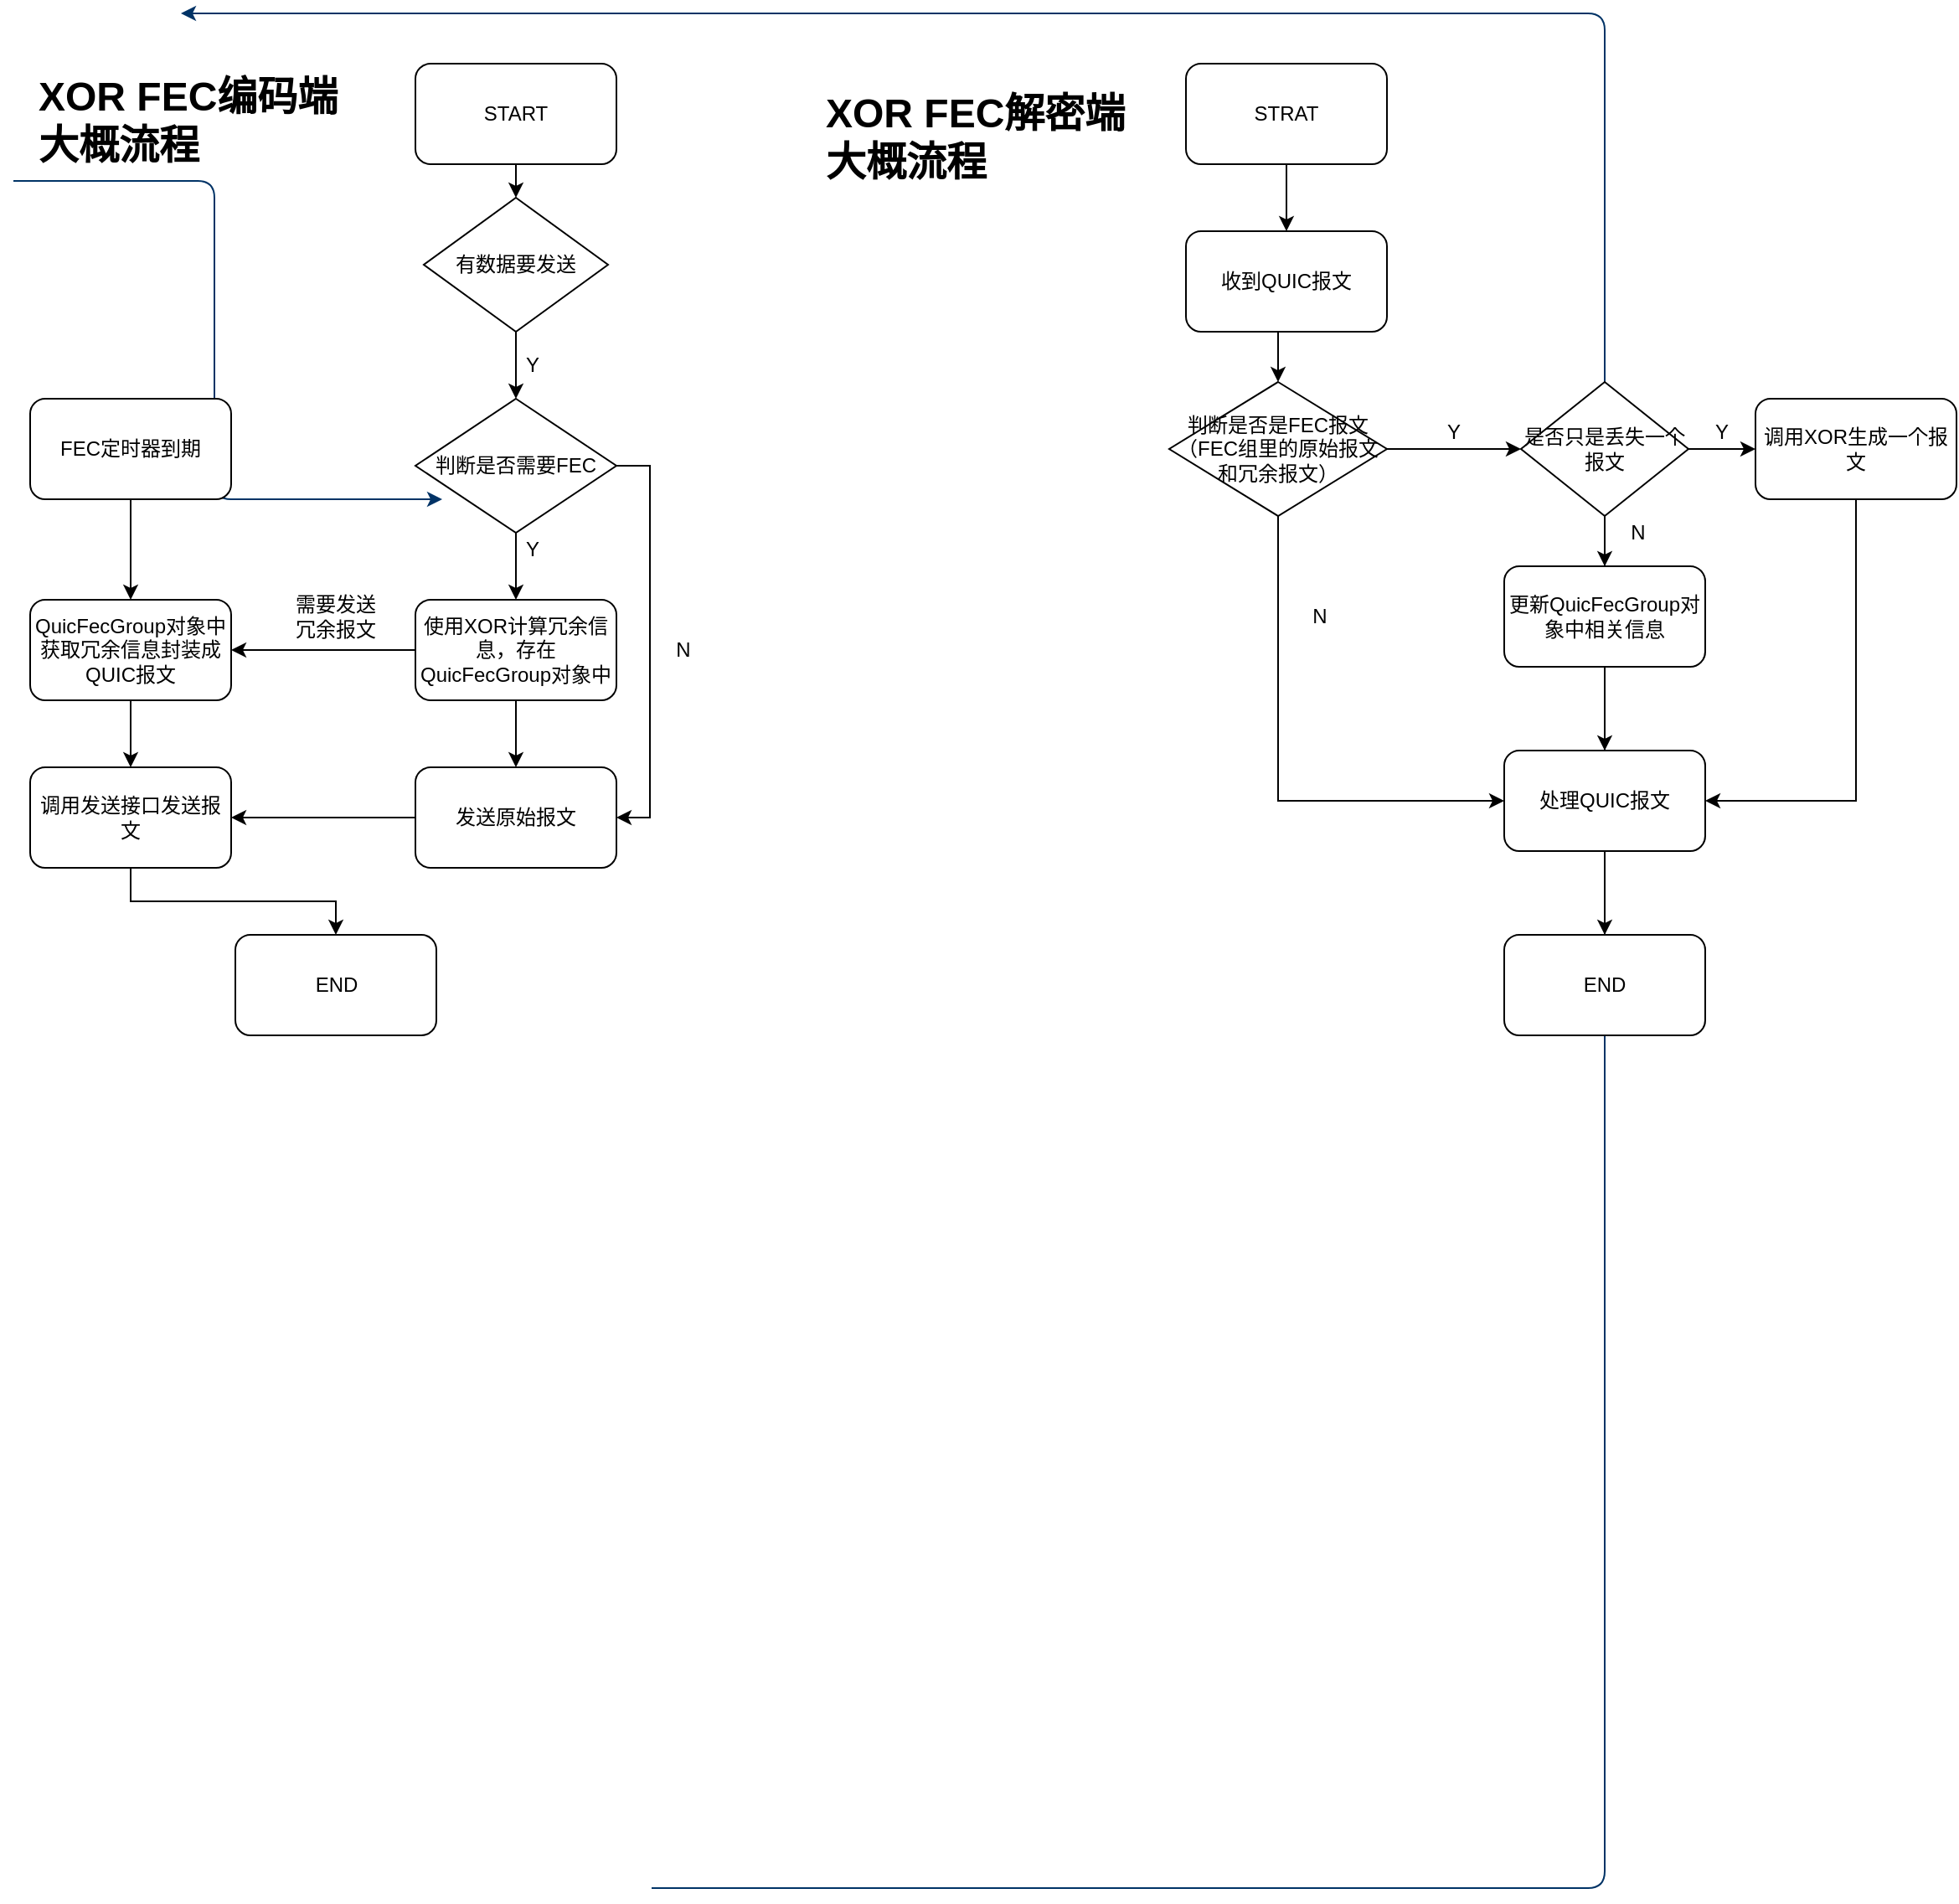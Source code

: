 <mxfile version="10.6.5" type="github"><diagram id="6a731a19-8d31-9384-78a2-239565b7b9f0" name="Page-1"><mxGraphModel dx="2803" dy="1543" grid="1" gridSize="10" guides="1" tooltips="1" connect="1" arrows="1" fold="1" page="1" pageScale="1" pageWidth="1169" pageHeight="827" background="#ffffff" math="0" shadow="0"><root><mxCell id="0"/><mxCell id="1" parent="0"/><mxCell id="45" value="" style="edgeStyle=elbowEdgeStyle;elbow=horizontal;exitX=1;exitY=0.5;exitPerimeter=0;entryX=0.905;entryY=0.5;entryPerimeter=0;fontColor=#001933;fontStyle=1;strokeColor=#003366;strokeWidth=1;html=1;" parent="1" edge="1"><mxGeometry width="100" height="100" as="geometry"><mxPoint x="381" y="1119" as="sourcePoint"/><mxPoint x="100" as="targetPoint"/><Array as="points"><mxPoint x="950" y="1320"/></Array></mxGeometry></mxCell><mxCell id="54" value="" style="edgeStyle=elbowEdgeStyle;elbow=horizontal;exitX=0;exitY=0.5;exitPerimeter=0;entryX=0.095;entryY=0.5;entryPerimeter=0;fontColor=#001933;fontStyle=1;strokeColor=#003366;strokeWidth=1;html=1;" parent="1" edge="1"><mxGeometry width="100" height="100" as="geometry"><mxPoint y="100" as="sourcePoint"/><mxPoint x="256" y="290" as="targetPoint"/><Array as="points"><mxPoint x="120" y="970"/></Array></mxGeometry></mxCell><mxCell id="VvgGy2wBgo3ypMuww3IP-58" style="edgeStyle=orthogonalEdgeStyle;rounded=0;orthogonalLoop=1;jettySize=auto;html=1;exitX=0.5;exitY=1;exitDx=0;exitDy=0;entryX=0.5;entryY=0;entryDx=0;entryDy=0;" parent="1" source="VvgGy2wBgo3ypMuww3IP-55" target="VvgGy2wBgo3ypMuww3IP-56" edge="1"><mxGeometry relative="1" as="geometry"/></mxCell><mxCell id="VvgGy2wBgo3ypMuww3IP-55" value="START" style="rounded=1;whiteSpace=wrap;html=1;" parent="1" vertex="1"><mxGeometry x="240" y="30" width="120" height="60" as="geometry"/></mxCell><object label="" id="VvgGy2wBgo3ypMuww3IP-61"><mxCell style="edgeStyle=orthogonalEdgeStyle;rounded=0;orthogonalLoop=1;jettySize=auto;html=1;exitX=0.5;exitY=1;exitDx=0;exitDy=0;entryX=0.5;entryY=0;entryDx=0;entryDy=0;" parent="1" source="VvgGy2wBgo3ypMuww3IP-56" edge="1"><mxGeometry relative="1" as="geometry"><mxPoint x="300" y="230" as="targetPoint"/></mxGeometry></mxCell></object><mxCell id="VvgGy2wBgo3ypMuww3IP-56" value="有数据要发送" style="rhombus;whiteSpace=wrap;html=1;" parent="1" vertex="1"><mxGeometry x="245" y="110" width="110" height="80" as="geometry"/></mxCell><mxCell id="VvgGy2wBgo3ypMuww3IP-62" value="Y" style="text;html=1;strokeColor=none;fillColor=none;align=center;verticalAlign=middle;whiteSpace=wrap;rounded=0;" parent="1" vertex="1"><mxGeometry x="290" y="200" width="40" height="20" as="geometry"/></mxCell><mxCell id="VvgGy2wBgo3ypMuww3IP-66" style="edgeStyle=orthogonalEdgeStyle;rounded=0;orthogonalLoop=1;jettySize=auto;html=1;exitX=0.5;exitY=1;exitDx=0;exitDy=0;entryX=0.5;entryY=0;entryDx=0;entryDy=0;" parent="1" source="VvgGy2wBgo3ypMuww3IP-63" target="VvgGy2wBgo3ypMuww3IP-64" edge="1"><mxGeometry relative="1" as="geometry"/></mxCell><mxCell id="VvgGy2wBgo3ypMuww3IP-71" style="edgeStyle=orthogonalEdgeStyle;rounded=0;orthogonalLoop=1;jettySize=auto;html=1;exitX=1;exitY=0.5;exitDx=0;exitDy=0;entryX=1;entryY=0.5;entryDx=0;entryDy=0;" parent="1" source="VvgGy2wBgo3ypMuww3IP-63" target="VvgGy2wBgo3ypMuww3IP-68" edge="1"><mxGeometry relative="1" as="geometry"/></mxCell><mxCell id="VvgGy2wBgo3ypMuww3IP-63" value="判断是否需要FEC" style="rhombus;whiteSpace=wrap;html=1;" parent="1" vertex="1"><mxGeometry x="240" y="230" width="120" height="80" as="geometry"/></mxCell><mxCell id="VvgGy2wBgo3ypMuww3IP-70" style="edgeStyle=orthogonalEdgeStyle;rounded=0;orthogonalLoop=1;jettySize=auto;html=1;exitX=0.5;exitY=1;exitDx=0;exitDy=0;entryX=0.5;entryY=0;entryDx=0;entryDy=0;" parent="1" source="VvgGy2wBgo3ypMuww3IP-64" target="VvgGy2wBgo3ypMuww3IP-68" edge="1"><mxGeometry relative="1" as="geometry"/></mxCell><mxCell id="VvgGy2wBgo3ypMuww3IP-81" style="edgeStyle=orthogonalEdgeStyle;rounded=0;orthogonalLoop=1;jettySize=auto;html=1;exitX=0;exitY=0.5;exitDx=0;exitDy=0;entryX=1;entryY=0.5;entryDx=0;entryDy=0;" parent="1" source="VvgGy2wBgo3ypMuww3IP-64" target="VvgGy2wBgo3ypMuww3IP-79" edge="1"><mxGeometry relative="1" as="geometry"/></mxCell><mxCell id="VvgGy2wBgo3ypMuww3IP-64" value="使用XOR计算冗余信息，存在QuicFecGroup对象中" style="rounded=1;whiteSpace=wrap;html=1;" parent="1" vertex="1"><mxGeometry x="240" y="350" width="120" height="60" as="geometry"/></mxCell><mxCell id="VvgGy2wBgo3ypMuww3IP-67" value="Y" style="text;html=1;strokeColor=none;fillColor=none;align=center;verticalAlign=middle;whiteSpace=wrap;rounded=0;" parent="1" vertex="1"><mxGeometry x="300" y="310" width="20" height="20" as="geometry"/></mxCell><mxCell id="VvgGy2wBgo3ypMuww3IP-89" style="edgeStyle=orthogonalEdgeStyle;rounded=0;orthogonalLoop=1;jettySize=auto;html=1;exitX=0;exitY=0.5;exitDx=0;exitDy=0;entryX=1;entryY=0.5;entryDx=0;entryDy=0;" parent="1" source="VvgGy2wBgo3ypMuww3IP-68" target="VvgGy2wBgo3ypMuww3IP-87" edge="1"><mxGeometry relative="1" as="geometry"/></mxCell><mxCell id="VvgGy2wBgo3ypMuww3IP-68" value="发送原始报文" style="rounded=1;whiteSpace=wrap;html=1;" parent="1" vertex="1"><mxGeometry x="240" y="450" width="120" height="60" as="geometry"/></mxCell><mxCell id="VvgGy2wBgo3ypMuww3IP-74" value="N" style="text;html=1;strokeColor=none;fillColor=none;align=center;verticalAlign=middle;whiteSpace=wrap;rounded=0;" parent="1" vertex="1"><mxGeometry x="380" y="370" width="40" height="20" as="geometry"/></mxCell><mxCell id="VvgGy2wBgo3ypMuww3IP-83" style="edgeStyle=orthogonalEdgeStyle;rounded=0;orthogonalLoop=1;jettySize=auto;html=1;exitX=0.5;exitY=1;exitDx=0;exitDy=0;entryX=0.5;entryY=0;entryDx=0;entryDy=0;" parent="1" source="VvgGy2wBgo3ypMuww3IP-78" target="VvgGy2wBgo3ypMuww3IP-79" edge="1"><mxGeometry relative="1" as="geometry"/></mxCell><mxCell id="VvgGy2wBgo3ypMuww3IP-78" value="FEC定时器到期" style="rounded=1;whiteSpace=wrap;html=1;" parent="1" vertex="1"><mxGeometry x="10" y="230" width="120" height="60" as="geometry"/></mxCell><mxCell id="VvgGy2wBgo3ypMuww3IP-91" style="edgeStyle=orthogonalEdgeStyle;rounded=0;orthogonalLoop=1;jettySize=auto;html=1;exitX=0.5;exitY=1;exitDx=0;exitDy=0;" parent="1" source="VvgGy2wBgo3ypMuww3IP-79" target="VvgGy2wBgo3ypMuww3IP-87" edge="1"><mxGeometry relative="1" as="geometry"/></mxCell><mxCell id="VvgGy2wBgo3ypMuww3IP-79" value="QuicFecGroup对象中获取冗余信息封装成QUIC报文" style="rounded=1;whiteSpace=wrap;html=1;" parent="1" vertex="1"><mxGeometry x="10" y="350" width="120" height="60" as="geometry"/></mxCell><mxCell id="VvgGy2wBgo3ypMuww3IP-86" value="需要发送冗余报文" style="text;html=1;strokeColor=none;fillColor=none;align=center;verticalAlign=middle;whiteSpace=wrap;rounded=0;" parent="1" vertex="1"><mxGeometry x="165" y="350" width="55" height="20" as="geometry"/></mxCell><mxCell id="VvgGy2wBgo3ypMuww3IP-94" style="edgeStyle=orthogonalEdgeStyle;rounded=0;orthogonalLoop=1;jettySize=auto;html=1;exitX=0.5;exitY=1;exitDx=0;exitDy=0;" parent="1" source="VvgGy2wBgo3ypMuww3IP-87" target="VvgGy2wBgo3ypMuww3IP-92" edge="1"><mxGeometry relative="1" as="geometry"/></mxCell><mxCell id="VvgGy2wBgo3ypMuww3IP-87" value="调用发送接口发送报文" style="rounded=1;whiteSpace=wrap;html=1;" parent="1" vertex="1"><mxGeometry x="10" y="450" width="120" height="60" as="geometry"/></mxCell><mxCell id="VvgGy2wBgo3ypMuww3IP-92" value="END" style="rounded=1;whiteSpace=wrap;html=1;" parent="1" vertex="1"><mxGeometry x="132.5" y="550" width="120" height="60" as="geometry"/></mxCell><mxCell id="VvgGy2wBgo3ypMuww3IP-99" style="edgeStyle=orthogonalEdgeStyle;rounded=0;orthogonalLoop=1;jettySize=auto;html=1;exitX=0.5;exitY=1;exitDx=0;exitDy=0;entryX=0.5;entryY=0;entryDx=0;entryDy=0;" parent="1" source="VvgGy2wBgo3ypMuww3IP-95" target="VvgGy2wBgo3ypMuww3IP-97" edge="1"><mxGeometry relative="1" as="geometry"/></mxCell><mxCell id="VvgGy2wBgo3ypMuww3IP-95" value="STRAT" style="rounded=1;whiteSpace=wrap;html=1;" parent="1" vertex="1"><mxGeometry x="700" y="30" width="120" height="60" as="geometry"/></mxCell><mxCell id="VvgGy2wBgo3ypMuww3IP-96" value="&lt;h1&gt;XOR FEC编码端大概流程&lt;/h1&gt;" style="text;html=1;strokeColor=none;fillColor=none;spacing=5;spacingTop=-20;whiteSpace=wrap;overflow=hidden;rounded=0;" parent="1" vertex="1"><mxGeometry x="10" y="30" width="190" height="120" as="geometry"/></mxCell><mxCell id="VvgGy2wBgo3ypMuww3IP-103" style="edgeStyle=orthogonalEdgeStyle;rounded=0;orthogonalLoop=1;jettySize=auto;html=1;exitX=0.5;exitY=1;exitDx=0;exitDy=0;entryX=0.5;entryY=0;entryDx=0;entryDy=0;" parent="1" source="VvgGy2wBgo3ypMuww3IP-97" target="VvgGy2wBgo3ypMuww3IP-101" edge="1"><mxGeometry relative="1" as="geometry"/></mxCell><mxCell id="VvgGy2wBgo3ypMuww3IP-97" value="收到QUIC报文" style="rounded=1;whiteSpace=wrap;html=1;" parent="1" vertex="1"><mxGeometry x="700" y="130" width="120" height="60" as="geometry"/></mxCell><mxCell id="VvgGy2wBgo3ypMuww3IP-108" style="edgeStyle=orthogonalEdgeStyle;rounded=0;orthogonalLoop=1;jettySize=auto;html=1;exitX=1;exitY=0.5;exitDx=0;exitDy=0;entryX=0;entryY=0.5;entryDx=0;entryDy=0;" parent="1" source="VvgGy2wBgo3ypMuww3IP-101" target="VvgGy2wBgo3ypMuww3IP-106" edge="1"><mxGeometry relative="1" as="geometry"/></mxCell><mxCell id="VvgGy2wBgo3ypMuww3IP-116" style="edgeStyle=orthogonalEdgeStyle;rounded=0;orthogonalLoop=1;jettySize=auto;html=1;exitX=0.5;exitY=1;exitDx=0;exitDy=0;entryX=0;entryY=0.5;entryDx=0;entryDy=0;" parent="1" source="VvgGy2wBgo3ypMuww3IP-101" target="VvgGy2wBgo3ypMuww3IP-105" edge="1"><mxGeometry relative="1" as="geometry"/></mxCell><mxCell id="VvgGy2wBgo3ypMuww3IP-101" value="判断是否是FEC报文（FEC组里的原始报文和冗余报文）" style="rhombus;whiteSpace=wrap;html=1;" parent="1" vertex="1"><mxGeometry x="690" y="220" width="130" height="80" as="geometry"/></mxCell><mxCell id="VvgGy2wBgo3ypMuww3IP-128" style="edgeStyle=orthogonalEdgeStyle;rounded=0;orthogonalLoop=1;jettySize=auto;html=1;exitX=0.5;exitY=1;exitDx=0;exitDy=0;" parent="1" source="VvgGy2wBgo3ypMuww3IP-105" target="VvgGy2wBgo3ypMuww3IP-127" edge="1"><mxGeometry relative="1" as="geometry"/></mxCell><mxCell id="VvgGy2wBgo3ypMuww3IP-105" value="处理QUIC报文" style="rounded=1;whiteSpace=wrap;html=1;" parent="1" vertex="1"><mxGeometry x="890" y="440" width="120" height="60" as="geometry"/></mxCell><mxCell id="VvgGy2wBgo3ypMuww3IP-110" style="edgeStyle=orthogonalEdgeStyle;rounded=0;orthogonalLoop=1;jettySize=auto;html=1;exitX=1;exitY=0.5;exitDx=0;exitDy=0;entryX=0;entryY=0.5;entryDx=0;entryDy=0;" parent="1" source="VvgGy2wBgo3ypMuww3IP-106" target="VvgGy2wBgo3ypMuww3IP-109" edge="1"><mxGeometry relative="1" as="geometry"/></mxCell><mxCell id="VvgGy2wBgo3ypMuww3IP-115" style="edgeStyle=orthogonalEdgeStyle;rounded=0;orthogonalLoop=1;jettySize=auto;html=1;exitX=0.5;exitY=1;exitDx=0;exitDy=0;entryX=0.5;entryY=0;entryDx=0;entryDy=0;" parent="1" source="VvgGy2wBgo3ypMuww3IP-106" target="VvgGy2wBgo3ypMuww3IP-111" edge="1"><mxGeometry relative="1" as="geometry"/></mxCell><mxCell id="VvgGy2wBgo3ypMuww3IP-106" value="是否只是丢失一个报文" style="rhombus;whiteSpace=wrap;html=1;" parent="1" vertex="1"><mxGeometry x="900" y="220" width="100" height="80" as="geometry"/></mxCell><mxCell id="VvgGy2wBgo3ypMuww3IP-119" style="edgeStyle=orthogonalEdgeStyle;rounded=0;orthogonalLoop=1;jettySize=auto;html=1;exitX=0.5;exitY=1;exitDx=0;exitDy=0;entryX=1;entryY=0.5;entryDx=0;entryDy=0;" parent="1" source="VvgGy2wBgo3ypMuww3IP-109" target="VvgGy2wBgo3ypMuww3IP-105" edge="1"><mxGeometry relative="1" as="geometry"/></mxCell><mxCell id="VvgGy2wBgo3ypMuww3IP-109" value="调用XOR生成一个报文" style="rounded=1;whiteSpace=wrap;html=1;" parent="1" vertex="1"><mxGeometry x="1040" y="230" width="120" height="60" as="geometry"/></mxCell><mxCell id="VvgGy2wBgo3ypMuww3IP-118" style="edgeStyle=orthogonalEdgeStyle;rounded=0;orthogonalLoop=1;jettySize=auto;html=1;exitX=0.5;exitY=1;exitDx=0;exitDy=0;entryX=0.5;entryY=0;entryDx=0;entryDy=0;" parent="1" source="VvgGy2wBgo3ypMuww3IP-111" target="VvgGy2wBgo3ypMuww3IP-105" edge="1"><mxGeometry relative="1" as="geometry"/></mxCell><mxCell id="VvgGy2wBgo3ypMuww3IP-111" value="更新QuicFecGroup对象中相关信息" style="rounded=1;whiteSpace=wrap;html=1;" parent="1" vertex="1"><mxGeometry x="890" y="330" width="120" height="60" as="geometry"/></mxCell><mxCell id="VvgGy2wBgo3ypMuww3IP-120" value="Y" style="text;html=1;strokeColor=none;fillColor=none;align=center;verticalAlign=middle;whiteSpace=wrap;rounded=0;" parent="1" vertex="1"><mxGeometry x="1000" y="240" width="40" height="20" as="geometry"/></mxCell><mxCell id="VvgGy2wBgo3ypMuww3IP-121" value="N" style="text;html=1;strokeColor=none;fillColor=none;align=center;verticalAlign=middle;whiteSpace=wrap;rounded=0;" parent="1" vertex="1"><mxGeometry x="950" y="300" width="40" height="20" as="geometry"/></mxCell><mxCell id="VvgGy2wBgo3ypMuww3IP-124" value="Y" style="text;html=1;strokeColor=none;fillColor=none;align=center;verticalAlign=middle;whiteSpace=wrap;rounded=0;" parent="1" vertex="1"><mxGeometry x="840" y="240" width="40" height="20" as="geometry"/></mxCell><mxCell id="VvgGy2wBgo3ypMuww3IP-125" value="N" style="text;html=1;strokeColor=none;fillColor=none;align=center;verticalAlign=middle;whiteSpace=wrap;rounded=0;" parent="1" vertex="1"><mxGeometry x="760" y="350" width="40" height="20" as="geometry"/></mxCell><mxCell id="VvgGy2wBgo3ypMuww3IP-126" value="&lt;h1&gt;XOR FEC解密端大概流程&lt;/h1&gt;" style="text;html=1;strokeColor=none;fillColor=none;spacing=5;spacingTop=-20;whiteSpace=wrap;overflow=hidden;rounded=0;" parent="1" vertex="1"><mxGeometry x="480" y="40" width="190" height="120" as="geometry"/></mxCell><mxCell id="VvgGy2wBgo3ypMuww3IP-127" value="END" style="rounded=1;whiteSpace=wrap;html=1;" parent="1" vertex="1"><mxGeometry x="890" y="550" width="120" height="60" as="geometry"/></mxCell></root></mxGraphModel></diagram></mxfile>
